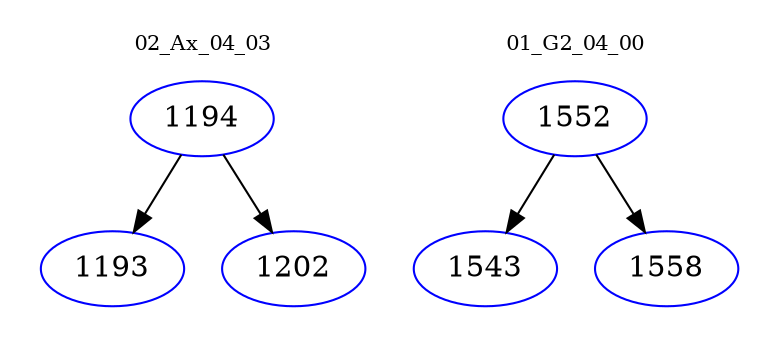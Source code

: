 digraph{
subgraph cluster_0 {
color = white
label = "02_Ax_04_03";
fontsize=10;
T0_1194 [label="1194", color="blue"]
T0_1194 -> T0_1193 [color="black"]
T0_1193 [label="1193", color="blue"]
T0_1194 -> T0_1202 [color="black"]
T0_1202 [label="1202", color="blue"]
}
subgraph cluster_1 {
color = white
label = "01_G2_04_00";
fontsize=10;
T1_1552 [label="1552", color="blue"]
T1_1552 -> T1_1543 [color="black"]
T1_1543 [label="1543", color="blue"]
T1_1552 -> T1_1558 [color="black"]
T1_1558 [label="1558", color="blue"]
}
}
